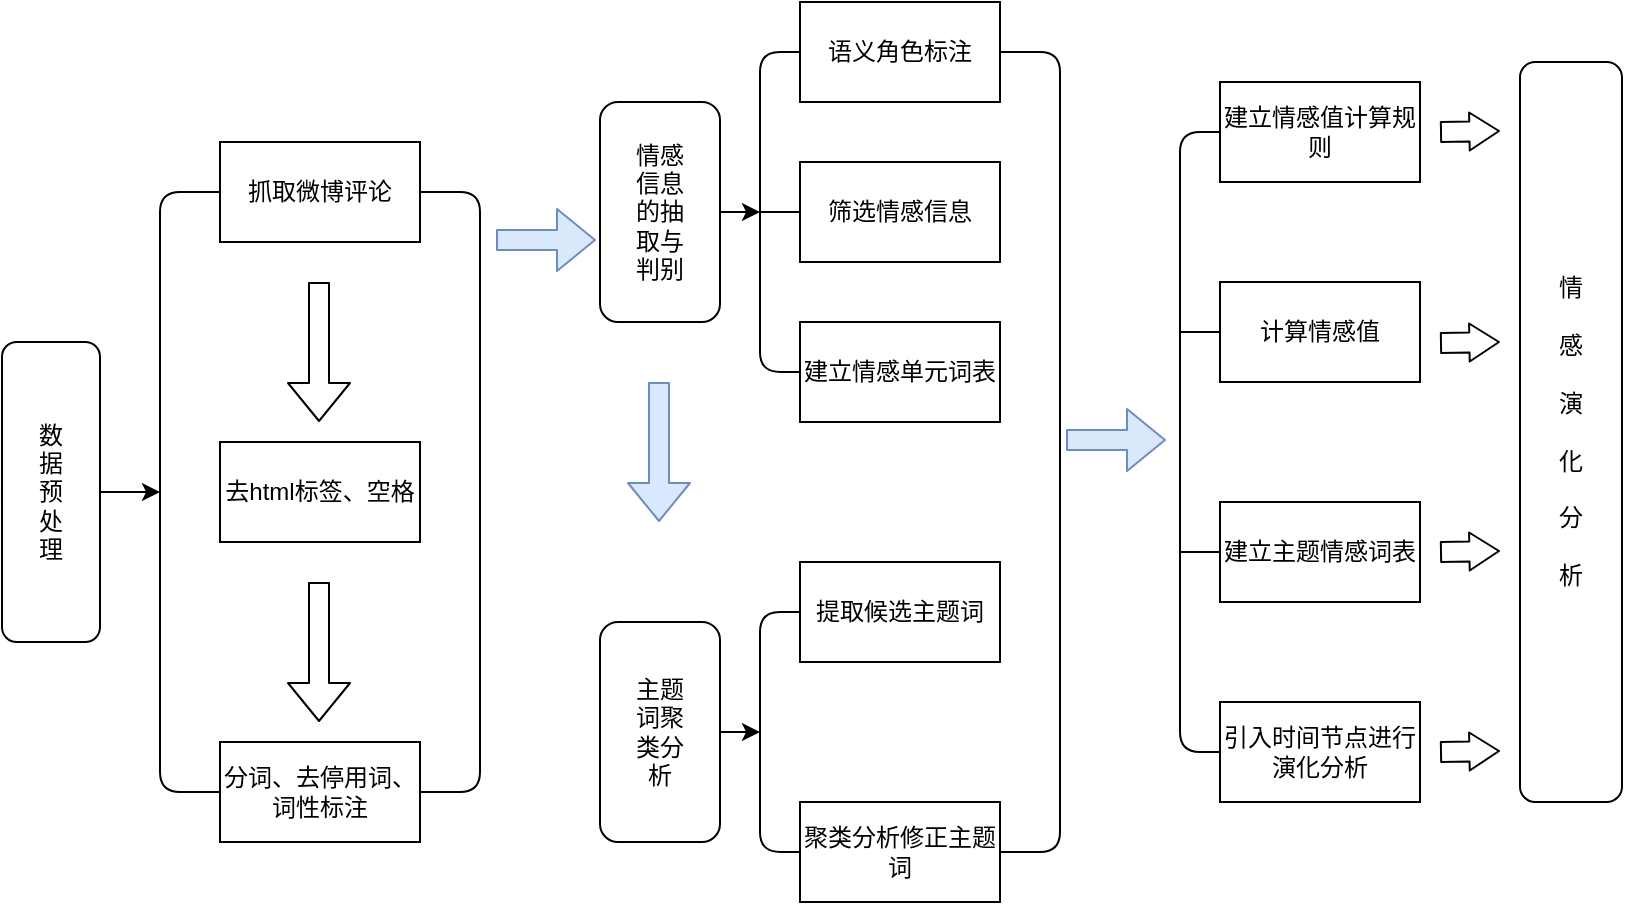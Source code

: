 <mxfile version="13.0.1" type="github"><diagram id="WDBLzovjnun5LBxmzpPb" name="Page-1"><mxGraphModel dx="1119" dy="588" grid="0" gridSize="10" guides="1" tooltips="1" connect="1" arrows="1" fold="1" page="1" pageScale="1" pageWidth="827" pageHeight="1169" math="0" shadow="0"><root><mxCell id="0"/><mxCell id="1" parent="0"/><mxCell id="yojJnjs7DkOcNf4OKPWL-17" value="" style="edgeStyle=orthogonalEdgeStyle;rounded=0;orthogonalLoop=1;jettySize=auto;html=1;" edge="1" parent="1" source="yojJnjs7DkOcNf4OKPWL-1"><mxGeometry relative="1" as="geometry"><mxPoint x="89" y="275" as="targetPoint"/></mxGeometry></mxCell><mxCell id="yojJnjs7DkOcNf4OKPWL-1" value="数&lt;br&gt;据&lt;br&gt;预&lt;br&gt;处&lt;br&gt;理" style="rounded=1;whiteSpace=wrap;html=1;" vertex="1" parent="1"><mxGeometry x="10" y="200" width="49" height="150" as="geometry"/></mxCell><mxCell id="yojJnjs7DkOcNf4OKPWL-2" value="情&lt;br&gt;&lt;br&gt;感&lt;br&gt;&lt;br&gt;演&lt;br&gt;&lt;br&gt;化&lt;br&gt;&lt;br&gt;分&lt;br&gt;&lt;br&gt;析" style="rounded=1;whiteSpace=wrap;html=1;" vertex="1" parent="1"><mxGeometry x="769" y="60" width="51" height="370" as="geometry"/></mxCell><mxCell id="yojJnjs7DkOcNf4OKPWL-3" value="抓取微博评论" style="rounded=0;whiteSpace=wrap;html=1;" vertex="1" parent="1"><mxGeometry x="119" y="100" width="100" height="50" as="geometry"/></mxCell><mxCell id="yojJnjs7DkOcNf4OKPWL-4" value="去html标签、空格" style="rounded=0;whiteSpace=wrap;html=1;" vertex="1" parent="1"><mxGeometry x="119" y="250" width="100" height="50" as="geometry"/></mxCell><mxCell id="yojJnjs7DkOcNf4OKPWL-5" value="分词、去停用词、词性标注" style="rounded=0;whiteSpace=wrap;html=1;" vertex="1" parent="1"><mxGeometry x="119" y="400" width="100" height="50" as="geometry"/></mxCell><mxCell id="yojJnjs7DkOcNf4OKPWL-26" value="" style="edgeStyle=orthogonalEdgeStyle;rounded=0;orthogonalLoop=1;jettySize=auto;html=1;exitX=1;exitY=0.5;exitDx=0;exitDy=0;" edge="1" parent="1" source="yojJnjs7DkOcNf4OKPWL-6"><mxGeometry relative="1" as="geometry"><mxPoint x="389" y="135" as="targetPoint"/></mxGeometry></mxCell><mxCell id="yojJnjs7DkOcNf4OKPWL-6" value="情感&lt;br&gt;信息&lt;br&gt;的抽&lt;br&gt;取与&lt;br&gt;判别" style="rounded=1;whiteSpace=wrap;html=1;" vertex="1" parent="1"><mxGeometry x="309" y="80" width="60" height="110" as="geometry"/></mxCell><mxCell id="yojJnjs7DkOcNf4OKPWL-30" value="" style="edgeStyle=orthogonalEdgeStyle;rounded=0;orthogonalLoop=1;jettySize=auto;html=1;" edge="1" parent="1" source="yojJnjs7DkOcNf4OKPWL-7"><mxGeometry relative="1" as="geometry"><mxPoint x="389" y="395" as="targetPoint"/></mxGeometry></mxCell><mxCell id="yojJnjs7DkOcNf4OKPWL-7" value="主题&lt;br&gt;词聚&lt;br&gt;类分&lt;br&gt;析" style="rounded=1;whiteSpace=wrap;html=1;" vertex="1" parent="1"><mxGeometry x="309" y="340" width="60" height="110" as="geometry"/></mxCell><mxCell id="yojJnjs7DkOcNf4OKPWL-8" value="语义角色标注" style="rounded=0;whiteSpace=wrap;html=1;" vertex="1" parent="1"><mxGeometry x="409" y="30" width="100" height="50" as="geometry"/></mxCell><mxCell id="yojJnjs7DkOcNf4OKPWL-9" value="筛选情感信息" style="rounded=0;whiteSpace=wrap;html=1;" vertex="1" parent="1"><mxGeometry x="409" y="110" width="100" height="50" as="geometry"/></mxCell><mxCell id="yojJnjs7DkOcNf4OKPWL-10" value="建立情感单元词表" style="rounded=0;whiteSpace=wrap;html=1;" vertex="1" parent="1"><mxGeometry x="409" y="190" width="100" height="50" as="geometry"/></mxCell><mxCell id="yojJnjs7DkOcNf4OKPWL-11" value="提取候选主题词" style="rounded=0;whiteSpace=wrap;html=1;" vertex="1" parent="1"><mxGeometry x="409" y="310" width="100" height="50" as="geometry"/></mxCell><mxCell id="yojJnjs7DkOcNf4OKPWL-12" value="聚类分析修正主题词" style="rounded=0;whiteSpace=wrap;html=1;" vertex="1" parent="1"><mxGeometry x="409" y="430" width="100" height="50" as="geometry"/></mxCell><mxCell id="yojJnjs7DkOcNf4OKPWL-13" value="建立情感值计算规则" style="rounded=0;whiteSpace=wrap;html=1;" vertex="1" parent="1"><mxGeometry x="619" y="70" width="100" height="50" as="geometry"/></mxCell><mxCell id="yojJnjs7DkOcNf4OKPWL-14" value="计算情感值" style="rounded=0;whiteSpace=wrap;html=1;" vertex="1" parent="1"><mxGeometry x="619" y="170" width="100" height="50" as="geometry"/></mxCell><mxCell id="yojJnjs7DkOcNf4OKPWL-15" value="建立主题情感词表" style="rounded=0;whiteSpace=wrap;html=1;" vertex="1" parent="1"><mxGeometry x="619" y="280" width="100" height="50" as="geometry"/></mxCell><mxCell id="yojJnjs7DkOcNf4OKPWL-16" value="引入时间节点进行演化分析" style="rounded=0;whiteSpace=wrap;html=1;" vertex="1" parent="1"><mxGeometry x="619" y="380" width="100" height="50" as="geometry"/></mxCell><mxCell id="yojJnjs7DkOcNf4OKPWL-20" value="" style="shape=flexArrow;endArrow=classic;html=1;" edge="1" parent="1"><mxGeometry width="50" height="50" relative="1" as="geometry"><mxPoint x="168.5" y="170" as="sourcePoint"/><mxPoint x="168.5" y="240" as="targetPoint"/></mxGeometry></mxCell><mxCell id="yojJnjs7DkOcNf4OKPWL-21" value="" style="shape=flexArrow;endArrow=classic;html=1;" edge="1" parent="1"><mxGeometry width="50" height="50" relative="1" as="geometry"><mxPoint x="168.5" y="320" as="sourcePoint"/><mxPoint x="168.5" y="390" as="targetPoint"/></mxGeometry></mxCell><mxCell id="yojJnjs7DkOcNf4OKPWL-22" value="" style="endArrow=none;html=1;exitX=0;exitY=0.5;exitDx=0;exitDy=0;entryX=0;entryY=0.5;entryDx=0;entryDy=0;" edge="1" parent="1" source="yojJnjs7DkOcNf4OKPWL-3" target="yojJnjs7DkOcNf4OKPWL-5"><mxGeometry width="50" height="50" relative="1" as="geometry"><mxPoint x="48.289" y="175" as="sourcePoint"/><mxPoint x="89" y="430" as="targetPoint"/><Array as="points"><mxPoint x="89" y="125"/><mxPoint x="89" y="425"/></Array></mxGeometry></mxCell><mxCell id="yojJnjs7DkOcNf4OKPWL-23" value="" style="endArrow=none;html=1;entryX=1;entryY=0.5;entryDx=0;entryDy=0;exitX=1;exitY=0.5;exitDx=0;exitDy=0;" edge="1" parent="1" source="yojJnjs7DkOcNf4OKPWL-5" target="yojJnjs7DkOcNf4OKPWL-3"><mxGeometry width="50" height="50" relative="1" as="geometry"><mxPoint x="259" y="430" as="sourcePoint"/><mxPoint x="259" y="110" as="targetPoint"/><Array as="points"><mxPoint x="249" y="425"/><mxPoint x="249" y="125"/></Array></mxGeometry></mxCell><mxCell id="yojJnjs7DkOcNf4OKPWL-24" value="" style="shape=flexArrow;endArrow=classic;html=1;fillColor=#dae8fc;strokeColor=#6c8ebf;" edge="1" parent="1"><mxGeometry width="50" height="50" relative="1" as="geometry"><mxPoint x="257" y="149" as="sourcePoint"/><mxPoint x="307" y="149" as="targetPoint"/></mxGeometry></mxCell><mxCell id="yojJnjs7DkOcNf4OKPWL-25" value="" style="shape=flexArrow;endArrow=classic;html=1;fillColor=#dae8fc;strokeColor=#6c8ebf;" edge="1" parent="1"><mxGeometry width="50" height="50" relative="1" as="geometry"><mxPoint x="338.5" y="220" as="sourcePoint"/><mxPoint x="338.5" y="290" as="targetPoint"/></mxGeometry></mxCell><mxCell id="yojJnjs7DkOcNf4OKPWL-27" value="" style="endArrow=none;html=1;entryX=0;entryY=0.5;entryDx=0;entryDy=0;exitX=0;exitY=0.5;exitDx=0;exitDy=0;" edge="1" parent="1" source="yojJnjs7DkOcNf4OKPWL-10" target="yojJnjs7DkOcNf4OKPWL-8"><mxGeometry width="50" height="50" relative="1" as="geometry"><mxPoint x="389" y="150" as="sourcePoint"/><mxPoint x="419" y="40" as="targetPoint"/><Array as="points"><mxPoint x="389" y="215"/><mxPoint x="389" y="140"/><mxPoint x="389" y="55"/></Array></mxGeometry></mxCell><mxCell id="yojJnjs7DkOcNf4OKPWL-28" value="" style="endArrow=none;html=1;entryX=0;entryY=0.5;entryDx=0;entryDy=0;" edge="1" parent="1" target="yojJnjs7DkOcNf4OKPWL-9"><mxGeometry width="50" height="50" relative="1" as="geometry"><mxPoint x="389" y="135" as="sourcePoint"/><mxPoint x="429" y="130" as="targetPoint"/></mxGeometry></mxCell><mxCell id="yojJnjs7DkOcNf4OKPWL-31" value="" style="endArrow=none;html=1;entryX=0;entryY=0.5;entryDx=0;entryDy=0;exitX=0;exitY=0.5;exitDx=0;exitDy=0;" edge="1" parent="1" source="yojJnjs7DkOcNf4OKPWL-12" target="yojJnjs7DkOcNf4OKPWL-11"><mxGeometry width="50" height="50" relative="1" as="geometry"><mxPoint x="409" y="480" as="sourcePoint"/><mxPoint x="409" y="320" as="targetPoint"/><Array as="points"><mxPoint x="389" y="455"/><mxPoint x="389" y="405"/><mxPoint x="389" y="335"/></Array></mxGeometry></mxCell><mxCell id="yojJnjs7DkOcNf4OKPWL-32" value="" style="endArrow=none;html=1;entryX=1;entryY=0.5;entryDx=0;entryDy=0;" edge="1" parent="1" target="yojJnjs7DkOcNf4OKPWL-8"><mxGeometry width="50" height="50" relative="1" as="geometry"><mxPoint x="509" y="455" as="sourcePoint"/><mxPoint x="559" y="40" as="targetPoint"/><Array as="points"><mxPoint x="539" y="455"/><mxPoint x="539" y="55"/></Array></mxGeometry></mxCell><mxCell id="yojJnjs7DkOcNf4OKPWL-33" value="" style="shape=flexArrow;endArrow=classic;html=1;fillColor=#dae8fc;strokeColor=#6c8ebf;" edge="1" parent="1"><mxGeometry width="50" height="50" relative="1" as="geometry"><mxPoint x="542" y="249" as="sourcePoint"/><mxPoint x="592" y="249" as="targetPoint"/></mxGeometry></mxCell><mxCell id="yojJnjs7DkOcNf4OKPWL-34" value="" style="endArrow=none;html=1;exitX=0;exitY=0.5;exitDx=0;exitDy=0;entryX=0;entryY=0.5;entryDx=0;entryDy=0;" edge="1" parent="1" target="yojJnjs7DkOcNf4OKPWL-16"><mxGeometry width="50" height="50" relative="1" as="geometry"><mxPoint x="619" y="95" as="sourcePoint"/><mxPoint x="619" y="395" as="targetPoint"/><Array as="points"><mxPoint x="599" y="95"/><mxPoint x="599" y="405"/></Array></mxGeometry></mxCell><mxCell id="yojJnjs7DkOcNf4OKPWL-37" value="" style="endArrow=none;html=1;entryX=0;entryY=0.5;entryDx=0;entryDy=0;" edge="1" parent="1" target="yojJnjs7DkOcNf4OKPWL-14"><mxGeometry width="50" height="50" relative="1" as="geometry"><mxPoint x="599" y="195" as="sourcePoint"/><mxPoint x="639" y="190" as="targetPoint"/></mxGeometry></mxCell><mxCell id="yojJnjs7DkOcNf4OKPWL-38" value="" style="endArrow=none;html=1;entryX=0;entryY=0.5;entryDx=0;entryDy=0;" edge="1" parent="1" target="yojJnjs7DkOcNf4OKPWL-15"><mxGeometry width="50" height="50" relative="1" as="geometry"><mxPoint x="599" y="305" as="sourcePoint"/><mxPoint x="629" y="205" as="targetPoint"/></mxGeometry></mxCell><mxCell id="yojJnjs7DkOcNf4OKPWL-39" value="" style="shape=flexArrow;endArrow=classic;html=1;endWidth=8;endSize=4.6;" edge="1" parent="1"><mxGeometry width="50" height="50" relative="1" as="geometry"><mxPoint x="729" y="95" as="sourcePoint"/><mxPoint x="759" y="94.5" as="targetPoint"/></mxGeometry></mxCell><mxCell id="yojJnjs7DkOcNf4OKPWL-40" value="" style="shape=flexArrow;endArrow=classic;html=1;endWidth=8;endSize=4.6;" edge="1" parent="1"><mxGeometry width="50" height="50" relative="1" as="geometry"><mxPoint x="729" y="200.5" as="sourcePoint"/><mxPoint x="759" y="200" as="targetPoint"/></mxGeometry></mxCell><mxCell id="yojJnjs7DkOcNf4OKPWL-41" value="" style="shape=flexArrow;endArrow=classic;html=1;endWidth=8;endSize=4.6;" edge="1" parent="1"><mxGeometry width="50" height="50" relative="1" as="geometry"><mxPoint x="729" y="305" as="sourcePoint"/><mxPoint x="759" y="304.5" as="targetPoint"/></mxGeometry></mxCell><mxCell id="yojJnjs7DkOcNf4OKPWL-42" value="" style="shape=flexArrow;endArrow=classic;html=1;endWidth=8;endSize=4.6;" edge="1" parent="1"><mxGeometry width="50" height="50" relative="1" as="geometry"><mxPoint x="729" y="405" as="sourcePoint"/><mxPoint x="759" y="404.5" as="targetPoint"/></mxGeometry></mxCell></root></mxGraphModel></diagram></mxfile>